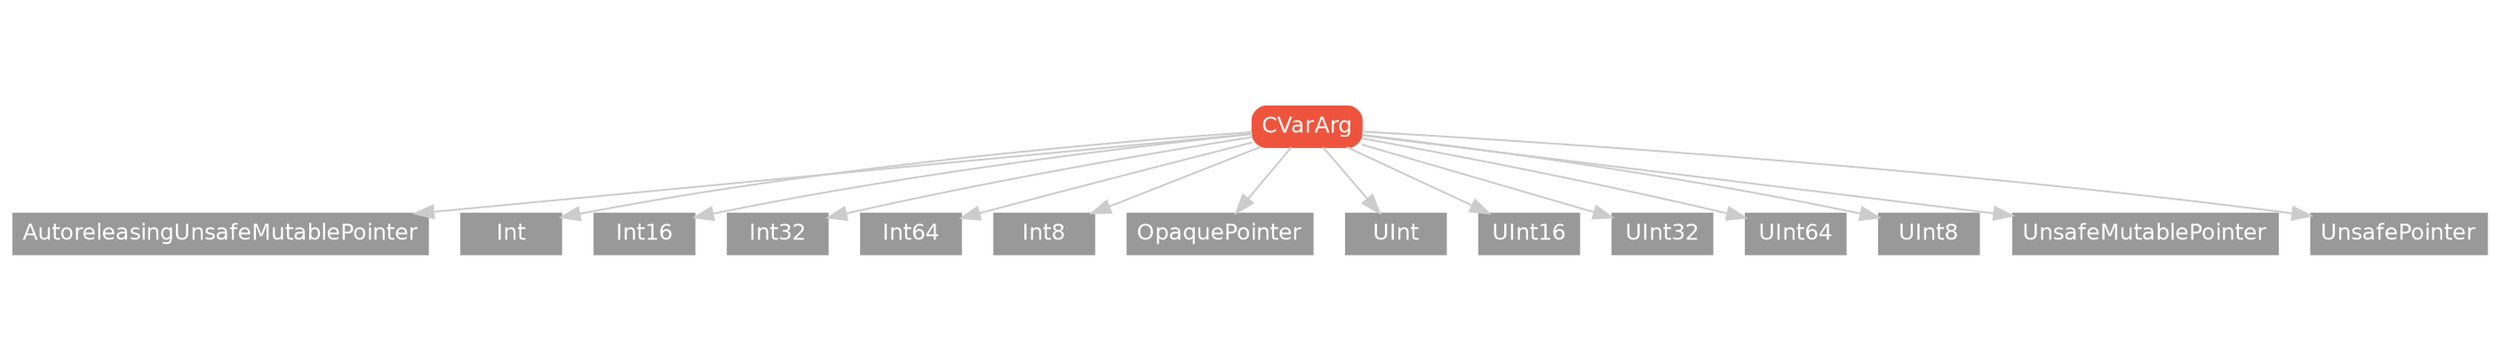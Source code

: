 strict digraph "CVarArg - Type Hierarchy - SwiftDoc.org" {
    pad="0.1,0.8"
    node [shape=box, style="filled,rounded", color="#999999", fillcolor="#999999", fontcolor=white, fontname=Helvetica, fontnames="Helvetica,sansserif", fontsize=12, margin="0.07,0.05", height="0.3"]
    edge [color="#cccccc"]
    "AutoreleasingUnsafeMutablePointer" [URL="/type/AutoreleasingUnsafeMutablePointer/hierarchy/", style=filled]
    "CVarArg" [URL="/protocol/CVarArg/", style="filled,rounded", fillcolor="#ee543d", color="#ee543d"]
    "Int" [URL="/type/Int/hierarchy/", style=filled]
    "Int16" [URL="/type/Int16/hierarchy/", style=filled]
    "Int32" [URL="/type/Int32/hierarchy/", style=filled]
    "Int64" [URL="/type/Int64/hierarchy/", style=filled]
    "Int8" [URL="/type/Int8/hierarchy/", style=filled]
    "OpaquePointer" [URL="/type/OpaquePointer/hierarchy/", style=filled]
    "UInt" [URL="/type/UInt/hierarchy/", style=filled]
    "UInt16" [URL="/type/UInt16/hierarchy/", style=filled]
    "UInt32" [URL="/type/UInt32/hierarchy/", style=filled]
    "UInt64" [URL="/type/UInt64/hierarchy/", style=filled]
    "UInt8" [URL="/type/UInt8/hierarchy/", style=filled]
    "UnsafeMutablePointer" [URL="/type/UnsafeMutablePointer/hierarchy/", style=filled]
    "UnsafePointer" [URL="/type/UnsafePointer/hierarchy/", style=filled]    "CVarArg" -> "AutoreleasingUnsafeMutablePointer"
    "CVarArg" -> "Int"
    "CVarArg" -> "Int16"
    "CVarArg" -> "Int32"
    "CVarArg" -> "Int64"
    "CVarArg" -> "Int8"
    "CVarArg" -> "OpaquePointer"
    "CVarArg" -> "UInt"
    "CVarArg" -> "UInt16"
    "CVarArg" -> "UInt32"
    "CVarArg" -> "UInt64"
    "CVarArg" -> "UInt8"
    "CVarArg" -> "UnsafeMutablePointer"
    "CVarArg" -> "UnsafePointer"
    subgraph Types {
        rank = max; "AutoreleasingUnsafeMutablePointer"; "Int"; "Int16"; "Int32"; "Int64"; "Int8"; "OpaquePointer"; "UInt"; "UInt16"; "UInt32"; "UInt64"; "UInt8"; "UnsafeMutablePointer"; "UnsafePointer";
    }
}